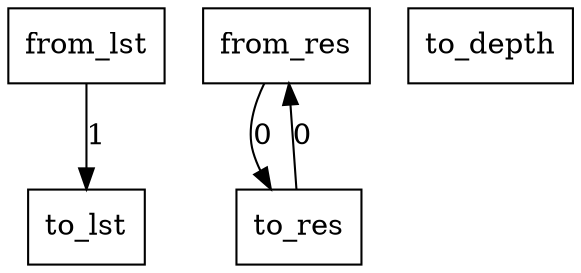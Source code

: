 digraph {
    graph [rankdir=TB
          ,bgcolor=transparent];
    node [shape=box
         ,fillcolor=white
         ,style=filled];
    0 [label=<from_lst>];
    1 [label=<from_res>];
    2 [label=<to_lst>];
    3 [label=<to_depth>];
    4 [label=<to_res>];
    0 -> 2 [label=1];
    1 -> 4 [label=0];
    4 -> 1 [label=0];
}
